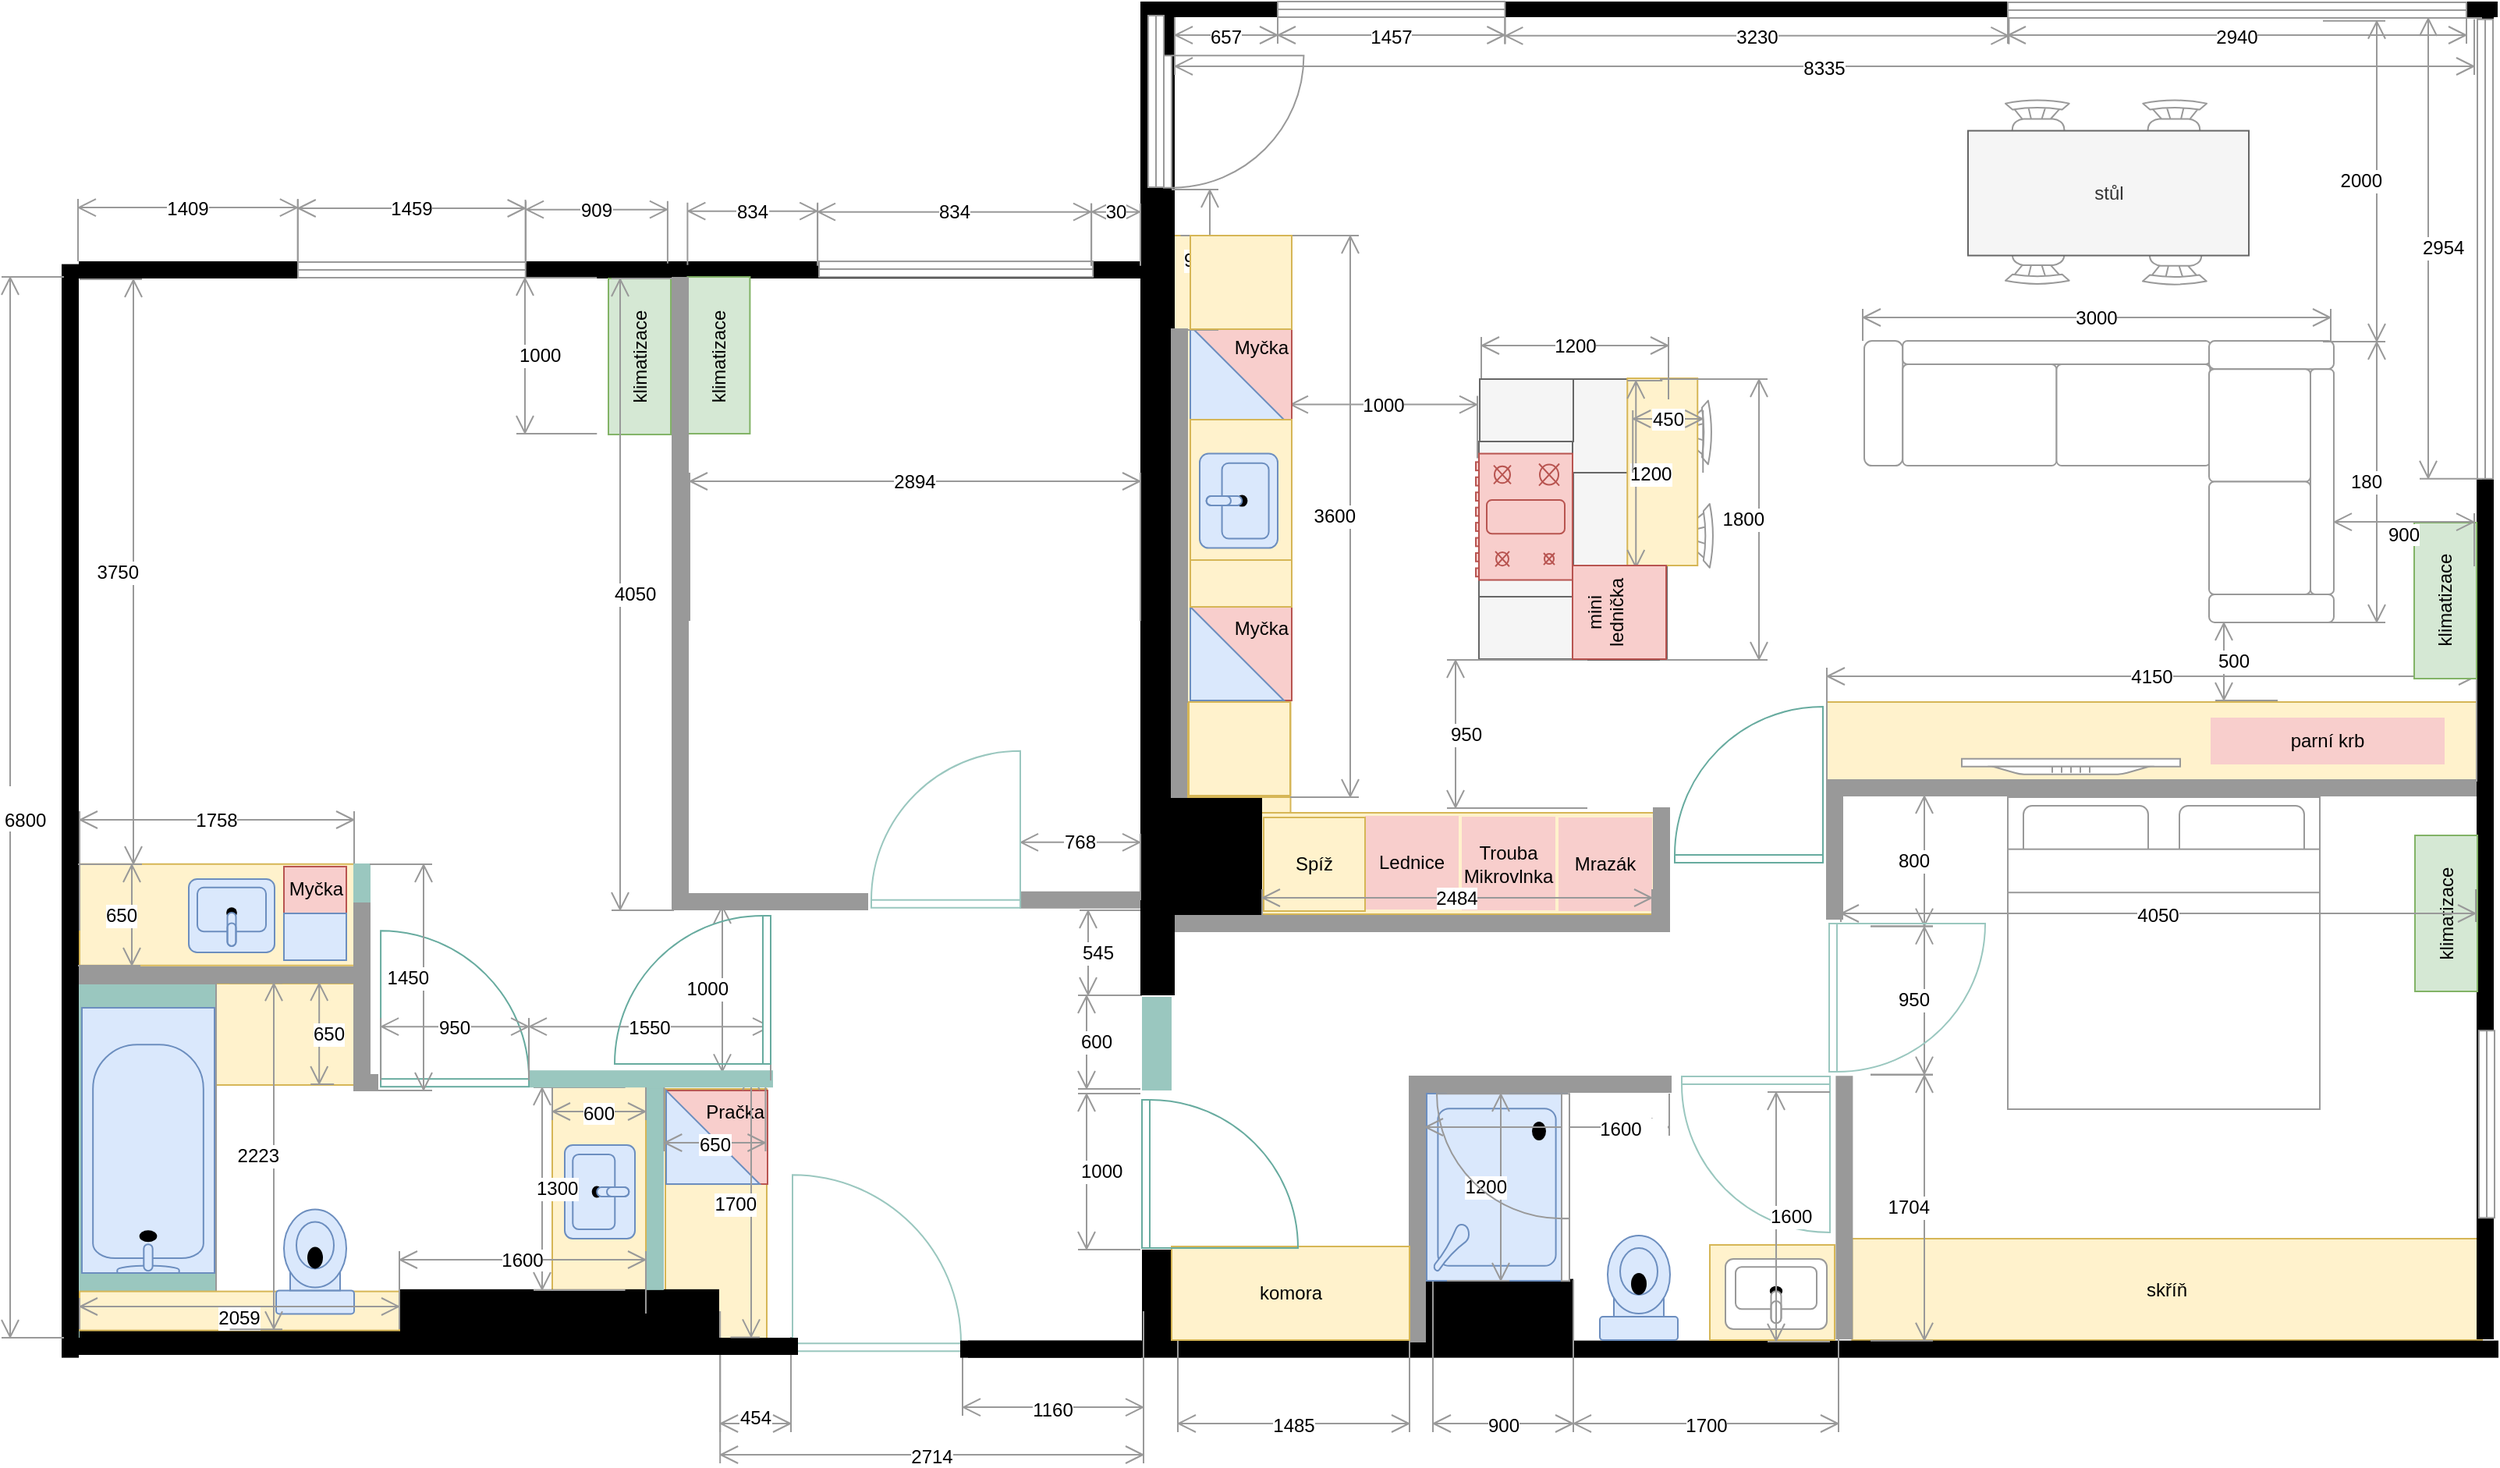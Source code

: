 <mxfile version="20.3.0" type="device" pages="2"><diagram name="final" id="XXkyyG7cjRjCyN1U1evf"><mxGraphModel dx="542" dy="324" grid="1" gridSize="10" guides="1" tooltips="1" connect="1" arrows="1" fold="1" page="1" pageScale="1" pageWidth="1600" pageHeight="900" math="0" shadow="0"><root><mxCell id="Y1d_Y8mFnG5rgUhIbYN4-0"/><mxCell id="Y1d_Y8mFnG5rgUhIbYN4-1" style="" parent="Y1d_Y8mFnG5rgUhIbYN4-0"/><mxCell id="umqtz5LBIBwp-vgU0rbR-0" value="" style="rounded=0;whiteSpace=wrap;html=1;strokeColor=#d6b656;fillColor=#fff2cc;" parent="Y1d_Y8mFnG5rgUhIbYN4-1" vertex="1"><mxGeometry x="840" y="893.5" width="76" height="60" as="geometry"/></mxCell><mxCell id="dlaSFEgbOHSp_Yv1qm88-4" value="" style="rounded=0;whiteSpace=wrap;html=1;strokeColor=#d6b656;fillColor=#fff2cc;" parent="Y1d_Y8mFnG5rgUhIbYN4-1" vertex="1"><mxGeometry x="140" y="1295.88" width="176" height="65" as="geometry"/></mxCell><mxCell id="GzdEVBB69W_I0W28CCbH-23" value="" style="rounded=0;whiteSpace=wrap;html=1;strokeColor=none;fillColor=#9AC7BF;" parent="Y1d_Y8mFnG5rgUhIbYN4-1" vertex="1"><mxGeometry x="821" y="1381" width="19" height="60" as="geometry"/></mxCell><mxCell id="GzdEVBB69W_I0W28CCbH-20" value="" style="rounded=0;whiteSpace=wrap;html=1;strokeColor=#d6b656;fillColor=#fff2cc;" parent="Y1d_Y8mFnG5rgUhIbYN4-1" vertex="1"><mxGeometry x="227.5" y="1372.49" width="90" height="65" as="geometry"/></mxCell><mxCell id="Y1d_Y8mFnG5rgUhIbYN4-9" value="" style="rounded=0;whiteSpace=wrap;html=1;strokeColor=#d6b656;fillColor=#fff2cc;" parent="Y1d_Y8mFnG5rgUhIbYN4-1" vertex="1"><mxGeometry x="1260" y="1192" width="416.5" height="50" as="geometry"/></mxCell><mxCell id="kgIcj0SSi13MYvcokUcW-0" value="parní krb" style="rounded=0;whiteSpace=wrap;html=1;strokeColor=none;fillColor=#f8cecc;" parent="Y1d_Y8mFnG5rgUhIbYN4-1" vertex="1"><mxGeometry x="1506" y="1202" width="150" height="30" as="geometry"/></mxCell><mxCell id="Y1d_Y8mFnG5rgUhIbYN4-94" value="" style="rounded=0;whiteSpace=wrap;html=1;strokeColor=#666666;fillColor=#f5f5f5;fontColor=#333333;" parent="Y1d_Y8mFnG5rgUhIbYN4-1" vertex="1"><mxGeometry x="1037.5" y="985" width="120" height="180" as="geometry"/></mxCell><mxCell id="7KxGRzgdTxqcZrLjXmd6-15" value="" style="rounded=0;whiteSpace=wrap;html=1;strokeColor=#666666;fillColor=#f5f5f5;fontColor=#333333;" parent="Y1d_Y8mFnG5rgUhIbYN4-1" vertex="1"><mxGeometry x="1097.5" y="1045" width="60" height="60" as="geometry"/></mxCell><mxCell id="7KxGRzgdTxqcZrLjXmd6-16" value="" style="rounded=0;whiteSpace=wrap;html=1;strokeColor=#666666;fillColor=#f5f5f5;fontColor=#333333;" parent="Y1d_Y8mFnG5rgUhIbYN4-1" vertex="1"><mxGeometry x="1097.5" y="1105" width="60" height="60" as="geometry"/></mxCell><mxCell id="7KxGRzgdTxqcZrLjXmd6-9" value="" style="rounded=0;whiteSpace=wrap;html=1;strokeColor=#666666;fillColor=#f5f5f5;fontColor=#333333;" parent="Y1d_Y8mFnG5rgUhIbYN4-1" vertex="1"><mxGeometry x="1037" y="1025" width="60" height="100" as="geometry"/></mxCell><mxCell id="Y1d_Y8mFnG5rgUhIbYN4-13" value="" style="rounded=0;whiteSpace=wrap;html=1;strokeColor=#d6b656;fillColor=#fff2cc;" parent="Y1d_Y8mFnG5rgUhIbYN4-1" vertex="1"><mxGeometry x="841" y="893" width="75.25" height="440" as="geometry"/></mxCell><mxCell id="1fnJVqg-X14begiSK9a3-0" value="" style="rounded=0;whiteSpace=wrap;html=1;strokeColor=#999999;fillColor=#9AC7BF;" parent="Y1d_Y8mFnG5rgUhIbYN4-1" vertex="1"><mxGeometry x="137.5" y="1372.49" width="90" height="227.51" as="geometry"/></mxCell><mxCell id="Y1d_Y8mFnG5rgUhIbYN4-2" value="" style="rounded=0;whiteSpace=wrap;html=1;strokeColor=#d6b656;fillColor=#fff2cc;" parent="Y1d_Y8mFnG5rgUhIbYN4-1" vertex="1"><mxGeometry x="890" y="1263" width="259" height="65" as="geometry"/></mxCell><mxCell id="Y1d_Y8mFnG5rgUhIbYN4-3" value="" style="rounded=0;whiteSpace=wrap;html=1;strokeColor=#d6b656;fillColor=#fff2cc;" parent="Y1d_Y8mFnG5rgUhIbYN4-1" vertex="1"><mxGeometry x="515.5" y="1440" width="65" height="165" as="geometry"/></mxCell><mxCell id="Y1d_Y8mFnG5rgUhIbYN4-5" value="" style="rounded=0;whiteSpace=wrap;html=1;strokeColor=#d6b656;fillColor=#fff2cc;" parent="Y1d_Y8mFnG5rgUhIbYN4-1" vertex="1"><mxGeometry x="443" y="1438.51" width="60" height="133.98" as="geometry"/></mxCell><mxCell id="Y1d_Y8mFnG5rgUhIbYN4-6" value="" style="verticalLabelPosition=bottom;html=1;verticalAlign=top;align=center;shape=mxgraph.floorplan.chair;strokeColor=#999999;fillColor=#FFFFFF;direction=west;flipH=1;" parent="Y1d_Y8mFnG5rgUhIbYN4-1" vertex="1"><mxGeometry x="1374.5" y="872.6" width="41" height="52" as="geometry"/></mxCell><mxCell id="Y1d_Y8mFnG5rgUhIbYN4-7" value="" style="verticalLabelPosition=bottom;html=1;verticalAlign=top;align=center;shape=mxgraph.floorplan.chair;strokeColor=#999999;fillColor=#FFFFFF;direction=west;flipH=1;" parent="Y1d_Y8mFnG5rgUhIbYN4-1" vertex="1"><mxGeometry x="1462.5" y="873" width="41" height="52" as="geometry"/></mxCell><mxCell id="Y1d_Y8mFnG5rgUhIbYN4-8" value="" style="verticalLabelPosition=bottom;html=1;verticalAlign=top;align=center;shape=mxgraph.floorplan.couch;strokeColor=#999999;fillColor=#FFFFFF;direction=east;" parent="Y1d_Y8mFnG5rgUhIbYN4-1" vertex="1"><mxGeometry x="1284" y="960.53" width="246.5" height="80" as="geometry"/></mxCell><mxCell id="Y1d_Y8mFnG5rgUhIbYN4-10" value="" style="verticalLabelPosition=bottom;html=1;verticalAlign=top;align=center;shape=mxgraph.floorplan.chair;strokeColor=#999999;fillColor=#FFFFFF;direction=south;" parent="Y1d_Y8mFnG5rgUhIbYN4-1" vertex="1"><mxGeometry x="1135.63" y="1065" width="52" height="41" as="geometry"/></mxCell><mxCell id="Y1d_Y8mFnG5rgUhIbYN4-11" value="" style="verticalLabelPosition=bottom;html=1;verticalAlign=top;align=center;shape=mxgraph.floorplan.chair;strokeColor=#999999;fillColor=#FFFFFF;direction=south;" parent="Y1d_Y8mFnG5rgUhIbYN4-1" vertex="1"><mxGeometry x="1134.63" y="998.77" width="52" height="41" as="geometry"/></mxCell><mxCell id="Y1d_Y8mFnG5rgUhIbYN4-12" value="skříň" style="rounded=0;whiteSpace=wrap;html=1;strokeColor=#d6b656;fillColor=#fff2cc;" parent="Y1d_Y8mFnG5rgUhIbYN4-1" vertex="1"><mxGeometry x="1276.2" y="1536" width="403.8" height="65" as="geometry"/></mxCell><mxCell id="Y1d_Y8mFnG5rgUhIbYN4-14" value="" style="verticalLabelPosition=bottom;html=1;verticalAlign=top;align=center;shape=mxgraph.floorplan.wall;fillColor=strokeColor;strokeColor=#999999;" parent="Y1d_Y8mFnG5rgUhIbYN4-1" vertex="1"><mxGeometry x="1260" y="1242" width="420" height="10" as="geometry"/></mxCell><mxCell id="Y1d_Y8mFnG5rgUhIbYN4-15" value="" style="verticalLabelPosition=bottom;html=1;verticalAlign=top;align=center;shape=mxgraph.floorplan.wall;fillColor=#000000;" parent="Y1d_Y8mFnG5rgUhIbYN4-1" vertex="1"><mxGeometry x="140" y="910" width="380" height="10" as="geometry"/></mxCell><mxCell id="Y1d_Y8mFnG5rgUhIbYN4-16" value="" style="verticalLabelPosition=bottom;html=1;verticalAlign=top;align=center;shape=mxgraph.floorplan.wall;fillColor=#000000;direction=south;" parent="Y1d_Y8mFnG5rgUhIbYN4-1" vertex="1"><mxGeometry x="129" y="911.82" width="10" height="700" as="geometry"/></mxCell><mxCell id="Y1d_Y8mFnG5rgUhIbYN4-17" value="" style="verticalLabelPosition=bottom;html=1;verticalAlign=top;align=center;shape=mxgraph.floorplan.wall;fillColor=#000000;" parent="Y1d_Y8mFnG5rgUhIbYN4-1" vertex="1"><mxGeometry x="520" y="910" width="310" height="10" as="geometry"/></mxCell><mxCell id="Y1d_Y8mFnG5rgUhIbYN4-18" value="" style="verticalLabelPosition=bottom;html=1;verticalAlign=top;align=center;shape=mxgraph.floorplan.wall;fillColor=#000000;strokeColor=none;" parent="Y1d_Y8mFnG5rgUhIbYN4-1" vertex="1"><mxGeometry x="820" y="743" width="870" height="10" as="geometry"/></mxCell><mxCell id="Y1d_Y8mFnG5rgUhIbYN4-19" value="" style="verticalLabelPosition=bottom;html=1;verticalAlign=top;align=center;shape=mxgraph.floorplan.wall;fillColor=#000000;direction=south;" parent="Y1d_Y8mFnG5rgUhIbYN4-1" vertex="1"><mxGeometry x="1677" y="750" width="10" height="850" as="geometry"/></mxCell><mxCell id="Y1d_Y8mFnG5rgUhIbYN4-20" value="" style="verticalLabelPosition=bottom;html=1;verticalAlign=top;align=center;shape=mxgraph.floorplan.wall;fillColor=#000000;" parent="Y1d_Y8mFnG5rgUhIbYN4-1" vertex="1"><mxGeometry x="140" y="1600" width="460" height="10" as="geometry"/></mxCell><mxCell id="Y1d_Y8mFnG5rgUhIbYN4-21" value="" style="verticalLabelPosition=bottom;html=1;verticalAlign=top;align=center;shape=mxgraph.floorplan.wall;fillColor=#000000;" parent="Y1d_Y8mFnG5rgUhIbYN4-1" vertex="1"><mxGeometry x="710" y="1601.82" width="980" height="10" as="geometry"/></mxCell><mxCell id="Y1d_Y8mFnG5rgUhIbYN4-22" value="" style="rounded=0;whiteSpace=wrap;html=1;strokeColor=none;fillColor=#000000;" parent="Y1d_Y8mFnG5rgUhIbYN4-1" vertex="1"><mxGeometry x="820" y="750" width="22" height="580" as="geometry"/></mxCell><mxCell id="Y1d_Y8mFnG5rgUhIbYN4-23" value="" style="rounded=0;whiteSpace=wrap;html=1;strokeColor=none;fillColor=#000000;" parent="Y1d_Y8mFnG5rgUhIbYN4-1" vertex="1"><mxGeometry x="821" y="1543" width="22.5" height="60" as="geometry"/></mxCell><mxCell id="Y1d_Y8mFnG5rgUhIbYN4-25" value="" style="verticalLabelPosition=bottom;html=1;verticalAlign=top;align=center;shape=mxgraph.floorplan.window;strokeColor=#999999;fillColor=#FFFFFF;" parent="Y1d_Y8mFnG5rgUhIbYN4-1" vertex="1"><mxGeometry x="280" y="910" width="145.9" height="10" as="geometry"/></mxCell><mxCell id="Y1d_Y8mFnG5rgUhIbYN4-26" value="" style="verticalLabelPosition=bottom;html=1;verticalAlign=top;align=center;shape=mxgraph.floorplan.window;strokeColor=#999999;fillColor=#FFFFFF;" parent="Y1d_Y8mFnG5rgUhIbYN4-1" vertex="1"><mxGeometry x="614" y="909.53" width="175.6" height="10" as="geometry"/></mxCell><mxCell id="Y1d_Y8mFnG5rgUhIbYN4-27" value="" style="verticalLabelPosition=bottom;html=1;verticalAlign=top;align=center;shape=mxgraph.floorplan.window;strokeColor=#999999;fillColor=#FFFFFF;flipV=1;" parent="Y1d_Y8mFnG5rgUhIbYN4-1" vertex="1"><mxGeometry x="908" y="743" width="145.7" height="10" as="geometry"/></mxCell><mxCell id="Y1d_Y8mFnG5rgUhIbYN4-28" value="" style="verticalLabelPosition=bottom;html=1;verticalAlign=top;align=center;shape=mxgraph.floorplan.window;strokeColor=#999999;fillColor=#FFFFFF;" parent="Y1d_Y8mFnG5rgUhIbYN4-1" vertex="1"><mxGeometry x="1376" y="743.5" width="294" height="10" as="geometry"/></mxCell><mxCell id="Y1d_Y8mFnG5rgUhIbYN4-29" value="" style="verticalLabelPosition=bottom;html=1;verticalAlign=top;align=center;shape=mxgraph.floorplan.window;strokeColor=#999999;fillColor=#FFFFFF;direction=south;" parent="Y1d_Y8mFnG5rgUhIbYN4-1" vertex="1"><mxGeometry x="1678" y="1402.64" width="10" height="120" as="geometry"/></mxCell><mxCell id="Y1d_Y8mFnG5rgUhIbYN4-30" value="" style="verticalLabelPosition=bottom;html=1;verticalAlign=top;align=center;shape=mxgraph.floorplan.window;strokeColor=#999999;fillColor=#FFFFFF;direction=south;" parent="Y1d_Y8mFnG5rgUhIbYN4-1" vertex="1"><mxGeometry x="820" y="752" width="20" height="110" as="geometry"/></mxCell><mxCell id="Y1d_Y8mFnG5rgUhIbYN4-31" value="" style="verticalLabelPosition=bottom;html=1;verticalAlign=top;align=center;shape=mxgraph.floorplan.doorRight;aspect=fixed;strokeColor=#999999;fillColor=#FFFFFF;direction=north;" parent="Y1d_Y8mFnG5rgUhIbYN4-1" vertex="1"><mxGeometry x="835" y="777.64" width="90" height="84.71" as="geometry"/></mxCell><mxCell id="Y1d_Y8mFnG5rgUhIbYN4-33" value="1000" style="shape=dimension;direction=south;whiteSpace=wrap;html=1;align=left;points=[];verticalAlign=middle;labelBackgroundColor=#ffffff;strokeColor=#999999;" parent="Y1d_Y8mFnG5rgUhIbYN4-1" vertex="1"><mxGeometry x="780" y="1443" width="40" height="100" as="geometry"/></mxCell><mxCell id="Y1d_Y8mFnG5rgUhIbYN4-36" value="2714" style="shape=dimension;whiteSpace=wrap;html=1;align=center;points=[];verticalAlign=bottom;spacingBottom=-5;labelBackgroundColor=#ffffff;strokeColor=#999999;" parent="Y1d_Y8mFnG5rgUhIbYN4-1" vertex="1"><mxGeometry x="550.6" y="1582.51" width="271.4" height="97.49" as="geometry"/></mxCell><mxCell id="Y1d_Y8mFnG5rgUhIbYN4-37" value="454" style="shape=dimension;direction=west;whiteSpace=wrap;html=1;align=center;points=[];verticalAlign=bottom;spacingTop=-8;labelBackgroundColor=#ffffff;strokeColor=#999999;flipH=1;flipV=1;" parent="Y1d_Y8mFnG5rgUhIbYN4-1" vertex="1"><mxGeometry x="550.6" y="1599.01" width="45.4" height="60.99" as="geometry"/></mxCell><mxCell id="Y1d_Y8mFnG5rgUhIbYN4-44" value="545" style="shape=dimension;direction=south;whiteSpace=wrap;html=1;align=left;points=[];verticalAlign=middle;labelBackgroundColor=#ffffff;strokeColor=#999999;" parent="Y1d_Y8mFnG5rgUhIbYN4-1" vertex="1"><mxGeometry x="781" y="1325.5" width="40" height="54.5" as="geometry"/></mxCell><mxCell id="Y1d_Y8mFnG5rgUhIbYN4-49" value="2894" style="shape=dimension;direction=west;whiteSpace=wrap;html=1;align=center;points=[];verticalAlign=top;spacingTop=-8;labelBackgroundColor=#ffffff;strokeColor=#999999;fillColor=#999999;" parent="Y1d_Y8mFnG5rgUhIbYN4-1" vertex="1"><mxGeometry x="531" y="1045" width="289" height="95" as="geometry"/></mxCell><mxCell id="Y1d_Y8mFnG5rgUhIbYN4-50" value="1409" style="shape=dimension;direction=west;whiteSpace=wrap;html=1;align=center;points=[];verticalAlign=top;spacingTop=-8;labelBackgroundColor=#ffffff;strokeColor=#999999;fillColor=#999999;" parent="Y1d_Y8mFnG5rgUhIbYN4-1" vertex="1"><mxGeometry x="139" y="869.53" width="140.9" height="40" as="geometry"/></mxCell><mxCell id="Y1d_Y8mFnG5rgUhIbYN4-51" value="1459" style="shape=dimension;direction=west;whiteSpace=wrap;html=1;align=center;points=[];verticalAlign=top;spacingTop=-8;labelBackgroundColor=#ffffff;strokeColor=#999999;fillColor=#999999;" parent="Y1d_Y8mFnG5rgUhIbYN4-1" vertex="1"><mxGeometry x="279.9" y="870" width="145.9" height="40" as="geometry"/></mxCell><mxCell id="Y1d_Y8mFnG5rgUhIbYN4-52" value="909" style="shape=dimension;direction=west;whiteSpace=wrap;html=1;align=center;points=[];verticalAlign=top;spacingTop=-8;labelBackgroundColor=#ffffff;strokeColor=#999999;fillColor=#999999;" parent="Y1d_Y8mFnG5rgUhIbYN4-1" vertex="1"><mxGeometry x="426.05" y="870.82" width="90.9" height="40" as="geometry"/></mxCell><mxCell id="Y1d_Y8mFnG5rgUhIbYN4-53" value="1160" style="shape=dimension;whiteSpace=wrap;html=1;align=center;points=[];verticalAlign=bottom;spacingBottom=-5;labelBackgroundColor=#ffffff;strokeColor=#999999;fillColor=#999999;" parent="Y1d_Y8mFnG5rgUhIbYN4-1" vertex="1"><mxGeometry x="706" y="1609.51" width="116" height="40" as="geometry"/></mxCell><mxCell id="Y1d_Y8mFnG5rgUhIbYN4-54" value="" style="verticalLabelPosition=bottom;html=1;verticalAlign=top;align=center;shape=mxgraph.floorplan.doorRight;aspect=fixed;direction=west;strokeColor=#9AC7BF;" parent="Y1d_Y8mFnG5rgUhIbYN4-1" vertex="1"><mxGeometry x="597" y="1493.37" width="108" height="114.76" as="geometry"/></mxCell><mxCell id="Y1d_Y8mFnG5rgUhIbYN4-55" value="" style="verticalLabelPosition=bottom;html=1;verticalAlign=top;align=center;shape=mxgraph.floorplan.wall;fillColor=#000000;" parent="Y1d_Y8mFnG5rgUhIbYN4-1" vertex="1"><mxGeometry x="705" y="1601.82" width="115" height="10" as="geometry"/></mxCell><mxCell id="Y1d_Y8mFnG5rgUhIbYN4-56" value="834" style="shape=dimension;direction=west;whiteSpace=wrap;html=1;align=center;points=[];verticalAlign=top;spacingTop=-8;labelBackgroundColor=#ffffff;strokeColor=#999999;fillColor=#999999;" parent="Y1d_Y8mFnG5rgUhIbYN4-1" vertex="1"><mxGeometry x="529.7" y="871.82" width="83.4" height="40" as="geometry"/></mxCell><mxCell id="Y1d_Y8mFnG5rgUhIbYN4-57" value="834" style="shape=dimension;direction=west;whiteSpace=wrap;html=1;align=center;points=[];verticalAlign=top;spacingTop=-8;labelBackgroundColor=#ffffff;strokeColor=#999999;fillColor=#999999;" parent="Y1d_Y8mFnG5rgUhIbYN4-1" vertex="1"><mxGeometry x="613" y="872.35" width="175.5" height="40" as="geometry"/></mxCell><mxCell id="Y1d_Y8mFnG5rgUhIbYN4-58" value="30" style="shape=dimension;direction=west;whiteSpace=wrap;html=1;align=center;points=[];verticalAlign=top;spacingTop=-8;labelBackgroundColor=#ffffff;strokeColor=#999999;fillColor=#999999;" parent="Y1d_Y8mFnG5rgUhIbYN4-1" vertex="1"><mxGeometry x="788.6" y="872.35" width="31.4" height="40" as="geometry"/></mxCell><mxCell id="Y1d_Y8mFnG5rgUhIbYN4-59" value="1485" style="shape=dimension;whiteSpace=wrap;html=1;align=center;points=[];verticalAlign=bottom;spacingBottom=-5;labelBackgroundColor=#ffffff;strokeColor=#999999;" parent="Y1d_Y8mFnG5rgUhIbYN4-1" vertex="1"><mxGeometry x="844" y="1562.51" width="148.5" height="97.49" as="geometry"/></mxCell><mxCell id="Y1d_Y8mFnG5rgUhIbYN4-60" value="4150" style="shape=dimension;direction=west;whiteSpace=wrap;html=1;align=center;points=[];verticalAlign=top;spacingTop=-8;labelBackgroundColor=#ffffff;strokeColor=#999999;fillColor=#999999;" parent="Y1d_Y8mFnG5rgUhIbYN4-1" vertex="1"><mxGeometry x="1260" y="1170" width="416.5" height="73" as="geometry"/></mxCell><mxCell id="Y1d_Y8mFnG5rgUhIbYN4-62" value="" style="rounded=0;whiteSpace=wrap;html=1;strokeColor=#999999;fillColor=#999999;" parent="Y1d_Y8mFnG5rgUhIbYN4-1" vertex="1"><mxGeometry x="1260" y="1243" width="10" height="88" as="geometry"/></mxCell><mxCell id="Y1d_Y8mFnG5rgUhIbYN4-63" value="800" style="shape=dimension;direction=north;whiteSpace=wrap;html=1;align=right;points=[];verticalAlign=middle;labelBackgroundColor=#ffffff;strokeColor=#999999;fillColor=#999999;" parent="Y1d_Y8mFnG5rgUhIbYN4-1" vertex="1"><mxGeometry x="1288" y="1252" width="40" height="83.8" as="geometry"/></mxCell><mxCell id="Y1d_Y8mFnG5rgUhIbYN4-64" value="1704" style="shape=dimension;direction=north;whiteSpace=wrap;html=1;align=right;points=[];verticalAlign=middle;labelBackgroundColor=#ffffff;strokeColor=#999999;fillColor=#999999;" parent="Y1d_Y8mFnG5rgUhIbYN4-1" vertex="1"><mxGeometry x="1288" y="1431" width="40" height="170.4" as="geometry"/></mxCell><mxCell id="Y1d_Y8mFnG5rgUhIbYN4-65" value="950" style="shape=dimension;direction=north;whiteSpace=wrap;html=1;align=right;points=[];verticalAlign=middle;labelBackgroundColor=#ffffff;strokeColor=#999999;fillColor=#999999;" parent="Y1d_Y8mFnG5rgUhIbYN4-1" vertex="1"><mxGeometry x="1288" y="1335.8" width="40" height="95" as="geometry"/></mxCell><mxCell id="Y1d_Y8mFnG5rgUhIbYN4-66" value="" style="rounded=0;whiteSpace=wrap;html=1;strokeColor=none;fillColor=#000000;" parent="Y1d_Y8mFnG5rgUhIbYN4-1" vertex="1"><mxGeometry x="1000" y="1561.81" width="97.5" height="40" as="geometry"/></mxCell><mxCell id="Y1d_Y8mFnG5rgUhIbYN4-67" value="900" style="shape=dimension;whiteSpace=wrap;html=1;align=center;points=[];verticalAlign=bottom;spacingBottom=-5;labelBackgroundColor=#ffffff;strokeColor=#999999;" parent="Y1d_Y8mFnG5rgUhIbYN4-1" vertex="1"><mxGeometry x="1007.5" y="1562.51" width="90" height="97.49" as="geometry"/></mxCell><mxCell id="Y1d_Y8mFnG5rgUhIbYN4-68" value="1700" style="shape=dimension;whiteSpace=wrap;html=1;align=center;points=[];verticalAlign=bottom;spacingBottom=-5;labelBackgroundColor=#ffffff;strokeColor=#999999;" parent="Y1d_Y8mFnG5rgUhIbYN4-1" vertex="1"><mxGeometry x="1097.5" y="1562.51" width="170" height="97.49" as="geometry"/></mxCell><mxCell id="Y1d_Y8mFnG5rgUhIbYN4-69" value="" style="rounded=0;whiteSpace=wrap;html=1;strokeColor=none;fillColor=#000000;" parent="Y1d_Y8mFnG5rgUhIbYN4-1" vertex="1"><mxGeometry x="840" y="1253" width="58" height="77" as="geometry"/></mxCell><mxCell id="Y1d_Y8mFnG5rgUhIbYN4-70" value="" style="verticalLabelPosition=bottom;html=1;verticalAlign=top;align=center;shape=mxgraph.floorplan.wall;fillColor=strokeColor;direction=south;strokeColor=#999999;" parent="Y1d_Y8mFnG5rgUhIbYN4-1" vertex="1"><mxGeometry x="840" y="953" width="10" height="300" as="geometry"/></mxCell><mxCell id="Y1d_Y8mFnG5rgUhIbYN4-71" value="3600" style="shape=dimension;direction=north;whiteSpace=wrap;html=1;align=right;points=[];verticalAlign=middle;labelBackgroundColor=#ffffff;strokeColor=#999999;fillColor=#999999;" parent="Y1d_Y8mFnG5rgUhIbYN4-1" vertex="1"><mxGeometry x="845.7" y="893" width="114.3" height="360" as="geometry"/></mxCell><mxCell id="Y1d_Y8mFnG5rgUhIbYN4-75" value="2954" style="shape=dimension;direction=south;whiteSpace=wrap;html=1;align=left;points=[];verticalAlign=middle;labelBackgroundColor=#ffffff;strokeColor=#999999;fillColor=#999999;" parent="Y1d_Y8mFnG5rgUhIbYN4-1" vertex="1"><mxGeometry x="1640" y="753.5" width="40" height="295.4" as="geometry"/></mxCell><mxCell id="Y1d_Y8mFnG5rgUhIbYN4-76" value="" style="verticalLabelPosition=bottom;html=1;verticalAlign=top;align=center;shape=mxgraph.floorplan.window;strokeColor=#999999;fillColor=#FFFFFF;direction=south;" parent="Y1d_Y8mFnG5rgUhIbYN4-1" vertex="1"><mxGeometry x="1677" y="754.4" width="10" height="294.5" as="geometry"/></mxCell><mxCell id="Y1d_Y8mFnG5rgUhIbYN4-77" value="8335" style="shape=dimension;whiteSpace=wrap;html=1;align=center;points=[];verticalAlign=bottom;spacingBottom=-5;labelBackgroundColor=#ffffff;strokeColor=#999999;fillColor=#999999;" parent="Y1d_Y8mFnG5rgUhIbYN4-1" vertex="1"><mxGeometry x="842" y="754.4" width="833" height="35.6" as="geometry"/></mxCell><mxCell id="Y1d_Y8mFnG5rgUhIbYN4-78" value="2940" style="shape=dimension;whiteSpace=wrap;html=1;align=center;points=[];verticalAlign=bottom;spacingBottom=-5;labelBackgroundColor=#ffffff;strokeColor=#999999;fillColor=#999999;" parent="Y1d_Y8mFnG5rgUhIbYN4-1" vertex="1"><mxGeometry x="1376" y="750" width="294" height="20" as="geometry"/></mxCell><mxCell id="Y1d_Y8mFnG5rgUhIbYN4-79" value="657" style="shape=dimension;whiteSpace=wrap;html=1;align=center;points=[];verticalAlign=bottom;spacingBottom=-5;labelBackgroundColor=#ffffff;strokeColor=#999999;fillColor=#999999;" parent="Y1d_Y8mFnG5rgUhIbYN4-1" vertex="1"><mxGeometry x="842" y="753" width="66" height="17" as="geometry"/></mxCell><mxCell id="Y1d_Y8mFnG5rgUhIbYN4-80" value="1457" style="shape=dimension;whiteSpace=wrap;html=1;align=center;points=[];verticalAlign=bottom;spacingBottom=-5;labelBackgroundColor=#ffffff;strokeColor=#999999;fillColor=#999999;" parent="Y1d_Y8mFnG5rgUhIbYN4-1" vertex="1"><mxGeometry x="908" y="753" width="145.7" height="17" as="geometry"/></mxCell><mxCell id="Y1d_Y8mFnG5rgUhIbYN4-81" value="3230" style="shape=dimension;whiteSpace=wrap;html=1;align=center;points=[];verticalAlign=bottom;spacingBottom=-5;labelBackgroundColor=#ffffff;strokeColor=#999999;fillColor=#999999;" parent="Y1d_Y8mFnG5rgUhIbYN4-1" vertex="1"><mxGeometry x="1053.7" y="753.4" width="323" height="17" as="geometry"/></mxCell><mxCell id="Y1d_Y8mFnG5rgUhIbYN4-82" value="768" style="shape=dimension;direction=west;whiteSpace=wrap;html=1;align=center;points=[];verticalAlign=top;spacingTop=-8;labelBackgroundColor=#ffffff;strokeColor=#999999;fillColor=#999999;" parent="Y1d_Y8mFnG5rgUhIbYN4-1" vertex="1"><mxGeometry x="743" y="1276.4" width="77" height="40" as="geometry"/></mxCell><mxCell id="Y1d_Y8mFnG5rgUhIbYN4-83" value="" style="verticalLabelPosition=bottom;html=1;verticalAlign=top;align=center;shape=mxgraph.floorplan.wall;fillColor=strokeColor;strokeColor=#999999;" parent="Y1d_Y8mFnG5rgUhIbYN4-1" vertex="1"><mxGeometry x="743" y="1313.88" width="77" height="10" as="geometry"/></mxCell><mxCell id="Y1d_Y8mFnG5rgUhIbYN4-84" value="" style="verticalLabelPosition=bottom;html=1;verticalAlign=top;align=center;shape=mxgraph.floorplan.doorRight;strokeColor=#9AC7BF;fillColor=none;flipH=0;flipV=1;direction=east;" parent="Y1d_Y8mFnG5rgUhIbYN4-1" vertex="1"><mxGeometry x="647.5" y="1228.38" width="95.5" height="95.5" as="geometry"/></mxCell><mxCell id="Y1d_Y8mFnG5rgUhIbYN4-87" value="&lt;br&gt;6800" style="shape=dimension;direction=south;whiteSpace=wrap;html=1;align=left;points=[];verticalAlign=middle;labelBackgroundColor=#ffffff;strokeColor=#999999;fillColor=#999999;" parent="Y1d_Y8mFnG5rgUhIbYN4-1" vertex="1"><mxGeometry x="90" y="919.53" width="40" height="680" as="geometry"/></mxCell><mxCell id="Y1d_Y8mFnG5rgUhIbYN4-90" value="" style="verticalLabelPosition=bottom;html=1;verticalAlign=top;align=center;shape=mxgraph.floorplan.wallCorner;fillColor=strokeColor;strokeColor=#999999;" parent="Y1d_Y8mFnG5rgUhIbYN4-1" vertex="1"><mxGeometry x="992.5" y="1432" width="167.5" height="170" as="geometry"/></mxCell><mxCell id="Y1d_Y8mFnG5rgUhIbYN4-91" value="" style="verticalLabelPosition=bottom;html=1;verticalAlign=top;align=center;shape=mxgraph.floorplan.wall;fillColor=strokeColor;direction=south;strokeColor=#999999;" parent="Y1d_Y8mFnG5rgUhIbYN4-1" vertex="1"><mxGeometry x="1266.2" y="1432.13" width="10" height="167.87" as="geometry"/></mxCell><mxCell id="Y1d_Y8mFnG5rgUhIbYN4-92" value="Trouba&lt;br&gt;Mikrovlnka" style="rounded=0;whiteSpace=wrap;html=1;strokeColor=none;fillColor=#f8cecc;" parent="Y1d_Y8mFnG5rgUhIbYN4-1" vertex="1"><mxGeometry x="1026" y="1265.53" width="60" height="60" as="geometry"/></mxCell><mxCell id="Y1d_Y8mFnG5rgUhIbYN4-93" value="Mrazák" style="rounded=0;whiteSpace=wrap;html=1;strokeColor=none;fillColor=#f8cecc;" parent="Y1d_Y8mFnG5rgUhIbYN4-1" vertex="1"><mxGeometry x="1088" y="1266" width="60" height="60" as="geometry"/></mxCell><mxCell id="Y1d_Y8mFnG5rgUhIbYN4-95" value="1000" style="shape=dimension;direction=west;whiteSpace=wrap;html=1;align=center;points=[];verticalAlign=top;spacingTop=-8;labelBackgroundColor=#ffffff;strokeColor=#999999;fillColor=#999999;" parent="Y1d_Y8mFnG5rgUhIbYN4-1" vertex="1"><mxGeometry x="916" y="995.77" width="120" height="40" as="geometry"/></mxCell><mxCell id="Y1d_Y8mFnG5rgUhIbYN4-99" value="Myčka" style="rounded=0;whiteSpace=wrap;html=1;strokeColor=#b85450;fillColor=#f8cecc;verticalAlign=top;align=right;" parent="Y1d_Y8mFnG5rgUhIbYN4-1" vertex="1"><mxGeometry x="852" y="951" width="65" height="60" as="geometry"/></mxCell><mxCell id="Y1d_Y8mFnG5rgUhIbYN4-102" value="" style="rounded=0;whiteSpace=wrap;html=1;strokeColor=#d6b656;fillColor=#fff2cc;" parent="Y1d_Y8mFnG5rgUhIbYN4-1" vertex="1"><mxGeometry x="1132.13" y="984.5" width="45" height="120" as="geometry"/></mxCell><mxCell id="Y1d_Y8mFnG5rgUhIbYN4-103" value="" style="verticalLabelPosition=bottom;html=1;verticalAlign=top;align=center;shape=mxgraph.floorplan.doorLeft;strokeColor=#9AC7BF;fillColor=#FFFFFF;direction=north;flipV=1;" parent="Y1d_Y8mFnG5rgUhIbYN4-1" vertex="1"><mxGeometry x="1261.5" y="1334" width="85" height="95" as="geometry"/></mxCell><mxCell id="Y1d_Y8mFnG5rgUhIbYN4-104" value="" style="verticalLabelPosition=bottom;html=1;verticalAlign=top;align=center;shape=mxgraph.floorplan.bed_double;strokeColor=#999999;fillColor=#FFFFFF;direction=east;" parent="Y1d_Y8mFnG5rgUhIbYN4-1" vertex="1"><mxGeometry x="1376" y="1253" width="200" height="200" as="geometry"/></mxCell><mxCell id="Y1d_Y8mFnG5rgUhIbYN4-105" value="" style="verticalLabelPosition=bottom;html=1;verticalAlign=top;align=center;shape=mxgraph.floorplan.shower;strokeColor=#6c8ebf;fillColor=#dae8fc;direction=west;" parent="Y1d_Y8mFnG5rgUhIbYN4-1" vertex="1"><mxGeometry x="1003.5" y="1443" width="90" height="120" as="geometry"/></mxCell><mxCell id="Y1d_Y8mFnG5rgUhIbYN4-106" value="" style="verticalLabelPosition=bottom;html=1;verticalAlign=top;align=center;shape=mxgraph.floorplan.toilet;strokeColor=#6c8ebf;fillColor=#dae8fc;direction=west;" parent="Y1d_Y8mFnG5rgUhIbYN4-1" vertex="1"><mxGeometry x="1114.5" y="1534" width="50" height="67" as="geometry"/></mxCell><mxCell id="Y1d_Y8mFnG5rgUhIbYN4-107" value="" style="verticalLabelPosition=bottom;html=1;verticalAlign=top;align=center;shape=mxgraph.floorplan.doorLeft;strokeColor=#9AC7BF;fillColor=#FFFFFF;direction=east;flipV=0;flipH=1;" parent="Y1d_Y8mFnG5rgUhIbYN4-1" vertex="1"><mxGeometry x="1167" y="1432" width="95" height="85" as="geometry"/></mxCell><mxCell id="Y1d_Y8mFnG5rgUhIbYN4-108" value="" style="verticalLabelPosition=bottom;html=1;verticalAlign=top;align=center;shape=mxgraph.floorplan.range_2;strokeColor=#b85450;fillColor=#f8cecc;direction=south;" parent="Y1d_Y8mFnG5rgUhIbYN4-1" vertex="1"><mxGeometry x="1035" y="1032.77" width="62" height="81" as="geometry"/></mxCell><mxCell id="Y1d_Y8mFnG5rgUhIbYN4-109" value="" style="rounded=0;whiteSpace=wrap;html=1;strokeColor=#d6b656;fillColor=#fff2cc;" parent="Y1d_Y8mFnG5rgUhIbYN4-1" vertex="1"><mxGeometry x="1185" y="1540" width="80" height="61" as="geometry"/></mxCell><mxCell id="Y1d_Y8mFnG5rgUhIbYN4-110" value="" style="verticalLabelPosition=bottom;html=1;verticalAlign=top;align=center;shape=mxgraph.floorplan.sink_2;strokeColor=#999999;fillColor=#FFFFFF;direction=west;" parent="Y1d_Y8mFnG5rgUhIbYN4-1" vertex="1"><mxGeometry x="1195" y="1549.01" width="65" height="45" as="geometry"/></mxCell><mxCell id="Y1d_Y8mFnG5rgUhIbYN4-112" value="" style="verticalLabelPosition=bottom;html=1;verticalAlign=top;align=center;shape=mxgraph.floorplan.couch;strokeColor=#999999;fillColor=#FFFFFF;direction=south;" parent="Y1d_Y8mFnG5rgUhIbYN4-1" vertex="1"><mxGeometry x="1505" y="960.53" width="80" height="180.47" as="geometry"/></mxCell><mxCell id="Y1d_Y8mFnG5rgUhIbYN4-113" value="3000" style="shape=dimension;direction=west;whiteSpace=wrap;html=1;align=center;points=[];verticalAlign=top;spacingTop=-8;labelBackgroundColor=#ffffff;strokeColor=#999999;fillColor=#FFFFFF;" parent="Y1d_Y8mFnG5rgUhIbYN4-1" vertex="1"><mxGeometry x="1283" y="940" width="300" height="20.53" as="geometry"/></mxCell><mxCell id="Y1d_Y8mFnG5rgUhIbYN4-114" value="180" style="shape=dimension;direction=north;whiteSpace=wrap;html=1;align=right;points=[];verticalAlign=middle;labelBackgroundColor=#ffffff;strokeColor=#999999;fillColor=#FFFFFF;" parent="Y1d_Y8mFnG5rgUhIbYN4-1" vertex="1"><mxGeometry x="1578" y="961" width="40" height="180" as="geometry"/></mxCell><mxCell id="Y1d_Y8mFnG5rgUhIbYN4-116" value="komora" style="rounded=0;whiteSpace=wrap;html=1;strokeColor=#d6b656;fillColor=#fff2cc;" parent="Y1d_Y8mFnG5rgUhIbYN4-1" vertex="1"><mxGeometry x="840" y="1541" width="152.5" height="60" as="geometry"/></mxCell><mxCell id="Y1d_Y8mFnG5rgUhIbYN4-117" value="" style="verticalLabelPosition=bottom;html=1;verticalAlign=top;align=center;shape=mxgraph.floorplan.chair;strokeColor=#999999;fillColor=#FFFFFF;direction=east;" parent="Y1d_Y8mFnG5rgUhIbYN4-1" vertex="1"><mxGeometry x="1374.5" y="805.6" width="41" height="52" as="geometry"/></mxCell><mxCell id="Y1d_Y8mFnG5rgUhIbYN4-120" value="" style="verticalLabelPosition=bottom;html=1;verticalAlign=top;align=center;shape=mxgraph.floorplan.bathtub;strokeColor=#6c8ebf;fillColor=#dae8fc;direction=north;" parent="Y1d_Y8mFnG5rgUhIbYN4-1" vertex="1"><mxGeometry x="141.5" y="1388.0" width="85" height="170" as="geometry"/></mxCell><mxCell id="Y1d_Y8mFnG5rgUhIbYN4-122" value="" style="verticalLabelPosition=bottom;html=1;verticalAlign=top;align=center;shape=mxgraph.floorplan.sink_2;strokeColor=#6c8ebf;fillColor=#dae8fc;direction=south;" parent="Y1d_Y8mFnG5rgUhIbYN4-1" vertex="1"><mxGeometry x="451" y="1476" width="45" height="60" as="geometry"/></mxCell><mxCell id="Y1d_Y8mFnG5rgUhIbYN4-125" value="klimatizace" style="rounded=0;whiteSpace=wrap;html=1;labelBackgroundColor=none;strokeColor=#82b366;fillColor=#d5e8d4;flipV=0;direction=south;horizontal=0;" parent="Y1d_Y8mFnG5rgUhIbYN4-1" vertex="1"><mxGeometry x="529.7" y="919.53" width="40" height="100.47" as="geometry"/></mxCell><mxCell id="Y1d_Y8mFnG5rgUhIbYN4-126" value="klimatizace" style="rounded=0;whiteSpace=wrap;html=1;labelBackgroundColor=none;strokeColor=#82b366;fillColor=#d5e8d4;flipV=0;direction=south;horizontal=0;" parent="Y1d_Y8mFnG5rgUhIbYN4-1" vertex="1"><mxGeometry x="479.0" y="920.53" width="40" height="100" as="geometry"/></mxCell><mxCell id="Y1d_Y8mFnG5rgUhIbYN4-127" value="klimatizace" style="rounded=0;whiteSpace=wrap;html=1;labelBackgroundColor=none;strokeColor=#82b366;fillColor=#d5e8d4;flipV=0;direction=south;horizontal=0;" parent="Y1d_Y8mFnG5rgUhIbYN4-1" vertex="1"><mxGeometry x="1636.5" y="1077" width="40" height="100" as="geometry"/></mxCell><mxCell id="hKE0klccG8gRiHH9M2w5-2" value="900" style="shape=dimension;whiteSpace=wrap;html=1;align=center;points=[];verticalAlign=top;spacingBottom=-5;labelBackgroundColor=#ffffff;strokeColor=#999999;fillColor=#999999;direction=west;" parent="Y1d_Y8mFnG5rgUhIbYN4-1" vertex="1"><mxGeometry x="1585" y="1071.03" width="90" height="33.97" as="geometry"/></mxCell><mxCell id="LYYIqsloKghzv0SAlpZV-3" value="1000" style="shape=dimension;direction=south;whiteSpace=wrap;html=1;align=left;points=[];verticalAlign=middle;labelBackgroundColor=#ffffff;strokeColor=#999999;fillColor=#999999;" parent="Y1d_Y8mFnG5rgUhIbYN4-1" vertex="1"><mxGeometry x="420" y="920" width="51.65" height="100" as="geometry"/></mxCell><mxCell id="brY2RmUn6OwE9DQjUiaD-14" value="" style="verticalLabelPosition=bottom;html=1;verticalAlign=top;align=center;shape=mxgraph.floorplan.wallCorner;fillColor=strokeColor;direction=north;strokeColor=#999999;" parent="Y1d_Y8mFnG5rgUhIbYN4-1" vertex="1"><mxGeometry x="520" y="920" width="125" height="405" as="geometry"/></mxCell><mxCell id="uKY2SE72JB_SjaL-Q7u0-0" value="klimatizace" style="rounded=0;whiteSpace=wrap;html=1;labelBackgroundColor=none;strokeColor=#82b366;fillColor=#d5e8d4;flipV=0;direction=north;horizontal=0;verticalAlign=middle;" parent="Y1d_Y8mFnG5rgUhIbYN4-1" vertex="1"><mxGeometry x="1637" y="1277.5" width="40" height="100" as="geometry"/></mxCell><mxCell id="uKY2SE72JB_SjaL-Q7u0-1" value="1800" style="shape=dimension;direction=north;whiteSpace=wrap;html=1;align=right;points=[];verticalAlign=middle;labelBackgroundColor=#ffffff;strokeColor=#999999;" parent="Y1d_Y8mFnG5rgUhIbYN4-1" vertex="1"><mxGeometry x="1153" y="985" width="69" height="180" as="geometry"/></mxCell><mxCell id="uKY2SE72JB_SjaL-Q7u0-2" value="1200" style="shape=dimension;direction=west;whiteSpace=wrap;html=1;align=center;points=[];verticalAlign=top;spacingTop=-8;labelBackgroundColor=#ffffff;strokeColor=#999999;" parent="Y1d_Y8mFnG5rgUhIbYN4-1" vertex="1"><mxGeometry x="1038.5" y="958" width="120" height="40" as="geometry"/></mxCell><mxCell id="uKY2SE72JB_SjaL-Q7u0-3" value="Lednice" style="rounded=0;whiteSpace=wrap;html=1;strokeColor=none;fillColor=#f8cecc;" parent="Y1d_Y8mFnG5rgUhIbYN4-1" vertex="1"><mxGeometry x="964" y="1265" width="60" height="60" as="geometry"/></mxCell><mxCell id="uKY2SE72JB_SjaL-Q7u0-4" value="Spíž" style="rounded=0;whiteSpace=wrap;html=1;strokeColor=#d6b656;fillColor=#fff2cc;" parent="Y1d_Y8mFnG5rgUhIbYN4-1" vertex="1"><mxGeometry x="899" y="1266" width="65" height="60" as="geometry"/></mxCell><mxCell id="uKY2SE72JB_SjaL-Q7u0-5" value="" style="rounded=0;whiteSpace=wrap;html=1;strokeColor=#d6b656;fillColor=#fff2cc;" parent="Y1d_Y8mFnG5rgUhIbYN4-1" vertex="1"><mxGeometry x="850.5" y="1193" width="65" height="60" as="geometry"/></mxCell><mxCell id="Y1d_Y8mFnG5rgUhIbYN4-74" value="2484" style="shape=dimension;direction=west;whiteSpace=wrap;html=1;align=center;points=[];verticalAlign=top;spacingTop=-8;labelBackgroundColor=#ffffff;strokeColor=#999999;fillColor=#999999;" parent="Y1d_Y8mFnG5rgUhIbYN4-1" vertex="1"><mxGeometry x="898" y="1312" width="250" height="19" as="geometry"/></mxCell><mxCell id="Y1d_Y8mFnG5rgUhIbYN4-111" value="" style="verticalLabelPosition=bottom;html=1;verticalAlign=top;align=center;shape=mxgraph.floorplan.flat_tv;strokeColor=#999999;fillColor=#FFFFFF;direction=west;" parent="Y1d_Y8mFnG5rgUhIbYN4-1" vertex="1"><mxGeometry x="1346.5" y="1228.38" width="140" height="10" as="geometry"/></mxCell><mxCell id="7KxGRzgdTxqcZrLjXmd6-3" value="1200" style="shape=dimension;direction=south;whiteSpace=wrap;html=1;align=left;points=[];verticalAlign=middle;labelBackgroundColor=#ffffff;strokeColor=#999999;" parent="Y1d_Y8mFnG5rgUhIbYN4-1" vertex="1"><mxGeometry x="1132.13" y="986" width="22.5" height="120" as="geometry"/></mxCell><mxCell id="7KxGRzgdTxqcZrLjXmd6-4" value="450" style="shape=dimension;direction=west;whiteSpace=wrap;html=1;align=center;points=[];verticalAlign=top;spacingTop=-8;labelBackgroundColor=#ffffff;strokeColor=#999999;" parent="Y1d_Y8mFnG5rgUhIbYN4-1" vertex="1"><mxGeometry x="1135.63" y="1005" width="45" height="40" as="geometry"/></mxCell><mxCell id="7KxGRzgdTxqcZrLjXmd6-10" value="" style="rounded=0;whiteSpace=wrap;html=1;strokeColor=#666666;fillColor=#f5f5f5;fontColor=#333333;" parent="Y1d_Y8mFnG5rgUhIbYN4-1" vertex="1"><mxGeometry x="1037.5" y="985" width="60" height="40" as="geometry"/></mxCell><mxCell id="7KxGRzgdTxqcZrLjXmd6-11" value="" style="rounded=0;whiteSpace=wrap;html=1;strokeColor=#666666;fillColor=#f5f5f5;fontColor=#333333;" parent="Y1d_Y8mFnG5rgUhIbYN4-1" vertex="1"><mxGeometry x="1037" y="1124.5" width="60" height="40" as="geometry"/></mxCell><mxCell id="7KxGRzgdTxqcZrLjXmd6-19" value="" style="verticalLabelPosition=bottom;verticalAlign=top;html=1;shape=mxgraph.basic.orthogonal_triangle;strokeColor=#6c8ebf;fillColor=#dae8fc;" parent="Y1d_Y8mFnG5rgUhIbYN4-1" vertex="1"><mxGeometry x="852" y="951" width="60" height="60" as="geometry"/></mxCell><mxCell id="7KxGRzgdTxqcZrLjXmd6-22" value="950" style="shape=dimension;direction=north;whiteSpace=wrap;html=1;align=left;points=[];verticalAlign=middle;labelBackgroundColor=#ffffff;strokeColor=#999999;fillColor=#999999;flipV=0;flipH=1;" parent="Y1d_Y8mFnG5rgUhIbYN4-1" vertex="1"><mxGeometry x="1016.5" y="1165" width="90" height="95" as="geometry"/></mxCell><mxCell id="7KxGRzgdTxqcZrLjXmd6-13" value="mini&lt;br&gt;lednička" style="rounded=0;whiteSpace=wrap;html=1;strokeColor=#b85450;fillColor=#f8cecc;horizontal=0;verticalAlign=top;" parent="Y1d_Y8mFnG5rgUhIbYN4-1" vertex="1"><mxGeometry x="1097" y="1104.5" width="60" height="60" as="geometry"/></mxCell><mxCell id="dlaSFEgbOHSp_Yv1qm88-2" value="Pračka" style="rounded=0;whiteSpace=wrap;html=1;strokeColor=#b85450;fillColor=#f8cecc;verticalAlign=top;align=right;" parent="Y1d_Y8mFnG5rgUhIbYN4-1" vertex="1"><mxGeometry x="516" y="1441.02" width="65" height="60" as="geometry"/></mxCell><mxCell id="dlaSFEgbOHSp_Yv1qm88-3" value="" style="verticalLabelPosition=bottom;verticalAlign=top;html=1;shape=mxgraph.basic.orthogonal_triangle;strokeColor=#6c8ebf;fillColor=#dae8fc;" parent="Y1d_Y8mFnG5rgUhIbYN4-1" vertex="1"><mxGeometry x="516" y="1441.02" width="60" height="60" as="geometry"/></mxCell><mxCell id="GzdEVBB69W_I0W28CCbH-0" value="" style="verticalLabelPosition=bottom;html=1;verticalAlign=top;align=center;shape=mxgraph.floorplan.wall;fillColor=#000000;" parent="Y1d_Y8mFnG5rgUhIbYN4-1" vertex="1"><mxGeometry x="140" y="1600" width="460" height="10" as="geometry"/></mxCell><mxCell id="GzdEVBB69W_I0W28CCbH-1" value="" style="rounded=0;whiteSpace=wrap;html=1;strokeColor=none;fillColor=#000000;" parent="Y1d_Y8mFnG5rgUhIbYN4-1" vertex="1"><mxGeometry x="345" y="1568.43" width="205" height="31.57" as="geometry"/></mxCell><mxCell id="GzdEVBB69W_I0W28CCbH-2" value="" style="rounded=0;whiteSpace=wrap;html=1;strokeColor=none;fillColor=#000000;" parent="Y1d_Y8mFnG5rgUhIbYN4-1" vertex="1"><mxGeometry x="140" y="1594.13" width="399.6" height="5.87" as="geometry"/></mxCell><mxCell id="GzdEVBB69W_I0W28CCbH-4" value="" style="verticalLabelPosition=bottom;html=1;verticalAlign=top;align=center;shape=mxgraph.floorplan.wallCorner;fillColor=strokeColor;direction=north;strokeColor=#999999;" parent="Y1d_Y8mFnG5rgUhIbYN4-1" vertex="1"><mxGeometry x="316" y="1320" width="15" height="121.02" as="geometry"/></mxCell><mxCell id="GzdEVBB69W_I0W28CCbH-5" value="" style="verticalLabelPosition=bottom;html=1;verticalAlign=top;align=center;shape=mxgraph.floorplan.wall;fillColor=strokeColor;direction=south;strokeColor=#9AC7BF;" parent="Y1d_Y8mFnG5rgUhIbYN4-1" vertex="1"><mxGeometry x="504.0" y="1439.44" width="10" height="128.99" as="geometry"/></mxCell><mxCell id="GzdEVBB69W_I0W28CCbH-8" value="650" style="shape=dimension;whiteSpace=wrap;html=1;align=center;points=[];verticalAlign=bottom;spacingBottom=-5;labelBackgroundColor=#ffffff;strokeColor=#999999;" parent="Y1d_Y8mFnG5rgUhIbYN4-1" vertex="1"><mxGeometry x="514.7" y="1439" width="65" height="41" as="geometry"/></mxCell><mxCell id="GzdEVBB69W_I0W28CCbH-9" value="1700" style="shape=dimension;direction=north;whiteSpace=wrap;html=1;align=right;points=[];verticalAlign=middle;labelBackgroundColor=#ffffff;strokeColor=#999999;" parent="Y1d_Y8mFnG5rgUhIbYN4-1" vertex="1"><mxGeometry x="557.2" y="1429.2" width="18.8" height="170" as="geometry"/></mxCell><mxCell id="GzdEVBB69W_I0W28CCbH-10" value="" style="verticalLabelPosition=bottom;html=1;verticalAlign=top;align=center;shape=mxgraph.floorplan.doorRight;strokeColor=#67AB9F;fillColor=default;flipH=1;flipV=1;" parent="Y1d_Y8mFnG5rgUhIbYN4-1" vertex="1"><mxGeometry x="333.05" y="1342.6" width="95" height="96" as="geometry"/></mxCell><mxCell id="GzdEVBB69W_I0W28CCbH-11" value="1000" style="shape=dimension;direction=north;whiteSpace=wrap;html=1;align=right;points=[];verticalAlign=middle;labelBackgroundColor=#ffffff;strokeColor=#999999;" parent="Y1d_Y8mFnG5rgUhIbYN4-1" vertex="1"><mxGeometry x="520.7" y="1322.57" width="36.8" height="106.63" as="geometry"/></mxCell><mxCell id="GzdEVBB69W_I0W28CCbH-12" value="1300" style="shape=dimension;direction=south;whiteSpace=wrap;html=1;align=left;points=[];verticalAlign=middle;labelBackgroundColor=#ffffff;strokeColor=#999999;" parent="Y1d_Y8mFnG5rgUhIbYN4-1" vertex="1"><mxGeometry x="431" y="1439" width="58.8" height="130" as="geometry"/></mxCell><mxCell id="GzdEVBB69W_I0W28CCbH-13" value="" style="verticalLabelPosition=bottom;html=1;verticalAlign=top;align=center;shape=mxgraph.floorplan.wall;fillColor=strokeColor;strokeColor=#9AC7BF;" parent="Y1d_Y8mFnG5rgUhIbYN4-1" vertex="1"><mxGeometry x="429" y="1428.6" width="155" height="10" as="geometry"/></mxCell><mxCell id="GzdEVBB69W_I0W28CCbH-14" value="1550" style="shape=dimension;direction=west;whiteSpace=wrap;html=1;align=center;points=[];verticalAlign=top;spacingTop=-8;labelBackgroundColor=#ffffff;strokeColor=#999999;" parent="Y1d_Y8mFnG5rgUhIbYN4-1" vertex="1"><mxGeometry x="428" y="1394.6" width="155" height="40" as="geometry"/></mxCell><mxCell id="GzdEVBB69W_I0W28CCbH-15" value="950" style="shape=dimension;direction=west;whiteSpace=wrap;html=1;align=center;points=[];verticalAlign=top;spacingTop=-8;labelBackgroundColor=#ffffff;strokeColor=#999999;" parent="Y1d_Y8mFnG5rgUhIbYN4-1" vertex="1"><mxGeometry x="333.05" y="1394.6" width="95" height="40" as="geometry"/></mxCell><mxCell id="GzdEVBB69W_I0W28CCbH-19" value="650" style="shape=dimension;direction=south;whiteSpace=wrap;html=1;align=left;points=[];verticalAlign=middle;labelBackgroundColor=#ffffff;strokeColor=#999999;" parent="Y1d_Y8mFnG5rgUhIbYN4-1" vertex="1"><mxGeometry x="288.1" y="1372" width="15" height="65" as="geometry"/></mxCell><mxCell id="GzdEVBB69W_I0W28CCbH-32" value="" style="verticalLabelPosition=bottom;html=1;verticalAlign=top;align=center;shape=mxgraph.floorplan.sink_2;strokeColor=#6c8ebf;fillColor=#dae8fc;direction=west;" parent="Y1d_Y8mFnG5rgUhIbYN4-1" vertex="1"><mxGeometry x="210" y="1305.5" width="55" height="47" as="geometry"/></mxCell><mxCell id="GzdEVBB69W_I0W28CCbH-3" value="1758" style="shape=dimension;direction=west;whiteSpace=wrap;html=1;align=center;points=[];verticalAlign=top;spacingTop=-8;labelBackgroundColor=#ffffff;strokeColor=#999999;fillColor=#999999;" parent="Y1d_Y8mFnG5rgUhIbYN4-1" vertex="1"><mxGeometry x="140" y="1262" width="176" height="76.5" as="geometry"/></mxCell><mxCell id="Y1d_Y8mFnG5rgUhIbYN4-61" value="4050" style="shape=dimension;whiteSpace=wrap;html=1;align=center;points=[];verticalAlign=bottom;spacingBottom=-5;labelBackgroundColor=#ffffff;strokeColor=#999999;fillColor=#999999;" parent="Y1d_Y8mFnG5rgUhIbYN4-1" vertex="1"><mxGeometry x="1269" y="1312" width="407" height="21" as="geometry"/></mxCell><mxCell id="Ap7oLSMhm5GF9UhIqSU7-0" value="" style="verticalLabelPosition=bottom;html=1;verticalAlign=top;align=center;shape=mxgraph.floorplan.doorRight;strokeColor=#67AB9F;fillColor=default;flipH=1;flipV=1;direction=north;" parent="Y1d_Y8mFnG5rgUhIbYN4-1" vertex="1"><mxGeometry x="487" y="1329" width="96" height="95" as="geometry"/></mxCell><mxCell id="3TkORqp1y7BLOjkKWxrN-0" value="2000" style="shape=dimension;direction=north;whiteSpace=wrap;html=1;align=right;points=[];verticalAlign=middle;labelBackgroundColor=#ffffff;strokeColor=#999999;" parent="Y1d_Y8mFnG5rgUhIbYN4-1" vertex="1"><mxGeometry x="1578" y="755.4" width="40" height="205.6" as="geometry"/></mxCell><mxCell id="3TkORqp1y7BLOjkKWxrN-1" value="" style="verticalLabelPosition=bottom;html=1;verticalAlign=top;align=center;shape=mxgraph.floorplan.wall;fillColor=strokeColor;strokeColor=#999999;" parent="Y1d_Y8mFnG5rgUhIbYN4-1" vertex="1"><mxGeometry x="140" y="1362" width="176" height="10" as="geometry"/></mxCell><mxCell id="GzdEVBB69W_I0W28CCbH-36" value="Myčka" style="rounded=0;whiteSpace=wrap;html=1;strokeColor=#b85450;fillColor=#f8cecc;verticalAlign=top;align=right;" parent="Y1d_Y8mFnG5rgUhIbYN4-1" vertex="1"><mxGeometry x="271" y="1297.5" width="40" height="60" as="geometry"/></mxCell><mxCell id="3TkORqp1y7BLOjkKWxrN-5" value="" style="rounded=0;whiteSpace=wrap;html=1;strokeColor=#6c8ebf;fillColor=#dae8fc;verticalAlign=top;align=right;" parent="Y1d_Y8mFnG5rgUhIbYN4-1" vertex="1"><mxGeometry x="271" y="1327.5" width="40" height="30" as="geometry"/></mxCell><mxCell id="ZM1GiDMBAj-NV1BmSIzO-7" value="" style="rounded=0;whiteSpace=wrap;html=1;strokeColor=#d6b656;fillColor=#fff2cc;" parent="Y1d_Y8mFnG5rgUhIbYN4-1" vertex="1"><mxGeometry x="140" y="1569.81" width="205" height="25" as="geometry"/></mxCell><mxCell id="Y1d_Y8mFnG5rgUhIbYN4-121" value="" style="verticalLabelPosition=bottom;html=1;verticalAlign=top;align=center;shape=mxgraph.floorplan.toilet;strokeColor=#6c8ebf;fillColor=#dae8fc;direction=west;" parent="Y1d_Y8mFnG5rgUhIbYN4-1" vertex="1"><mxGeometry x="266" y="1517.2" width="50" height="67" as="geometry"/></mxCell><mxCell id="GzdEVBB69W_I0W28CCbH-16" value="2059" style="shape=dimension;whiteSpace=wrap;html=1;align=center;points=[];verticalAlign=middle;spacingBottom=-5;labelBackgroundColor=#ffffff;strokeColor=#999999;direction=west;" parent="Y1d_Y8mFnG5rgUhIbYN4-1" vertex="1"><mxGeometry x="140" y="1574" width="205" height="20" as="geometry"/></mxCell><mxCell id="GzdEVBB69W_I0W28CCbH-17" value="2223" style="shape=dimension;direction=north;whiteSpace=wrap;html=1;align=right;points=[];verticalAlign=middle;labelBackgroundColor=#ffffff;strokeColor=#999999;" parent="Y1d_Y8mFnG5rgUhIbYN4-1" vertex="1"><mxGeometry x="236.25" y="1372.13" width="33.75" height="222" as="geometry"/></mxCell><mxCell id="Y1d_Y8mFnG5rgUhIbYN4-124" value="" style="verticalLabelPosition=bottom;html=1;verticalAlign=top;align=center;shape=mxgraph.floorplan.wallCorner;fillColor=strokeColor;direction=west;strokeColor=#999999;flipH=0;" parent="Y1d_Y8mFnG5rgUhIbYN4-1" vertex="1"><mxGeometry x="840" y="1260" width="319" height="79" as="geometry"/></mxCell><mxCell id="Y1d_Y8mFnG5rgUhIbYN4-24" value="" style="rounded=0;whiteSpace=wrap;html=1;strokeColor=none;fillColor=#000000;" parent="Y1d_Y8mFnG5rgUhIbYN4-1" vertex="1"><mxGeometry x="820" y="1319" width="22" height="61" as="geometry"/></mxCell><mxCell id="3TkORqp1y7BLOjkKWxrN-9" value="1600" style="shape=dimension;direction=west;whiteSpace=wrap;html=1;align=center;points=[];verticalAlign=top;spacingTop=-8;labelBackgroundColor=#ffffff;strokeColor=#999999;fillColor=#9AC7BF;" parent="Y1d_Y8mFnG5rgUhIbYN4-1" vertex="1"><mxGeometry x="345" y="1544" width="158" height="40" as="geometry"/></mxCell><mxCell id="3TkORqp1y7BLOjkKWxrN-10" value="600" style="shape=dimension;whiteSpace=wrap;html=1;align=center;points=[];verticalAlign=bottom;spacingBottom=-5;labelBackgroundColor=#ffffff;strokeColor=#999999;fillColor=#9AC7BF;" parent="Y1d_Y8mFnG5rgUhIbYN4-1" vertex="1"><mxGeometry x="443" y="1439" width="60" height="21" as="geometry"/></mxCell><mxCell id="KZ18R1QFfrzqzRtnT_z0-25" value="" style="verticalLabelPosition=bottom;html=1;verticalAlign=top;align=center;shape=mxgraph.floorplan.wall;fillColor=strokeColor;direction=south;strokeColor=#9AC7BF;" parent="Y1d_Y8mFnG5rgUhIbYN4-1" vertex="1"><mxGeometry x="316" y="1296" width="10" height="24" as="geometry"/></mxCell><mxCell id="KZ18R1QFfrzqzRtnT_z0-26" value="1450" style="shape=dimension;direction=north;whiteSpace=wrap;html=1;align=right;points=[];verticalAlign=middle;labelBackgroundColor=#ffffff;strokeColor=#999999;fillColor=#9AC7BF;" parent="Y1d_Y8mFnG5rgUhIbYN4-1" vertex="1"><mxGeometry x="326" y="1296.02" width="40" height="145" as="geometry"/></mxCell><mxCell id="KZ18R1QFfrzqzRtnT_z0-27" value="4050" style="shape=dimension;direction=south;whiteSpace=wrap;html=1;align=left;points=[];verticalAlign=middle;labelBackgroundColor=#ffffff;strokeColor=#999999;fillColor=#999999;" parent="Y1d_Y8mFnG5rgUhIbYN4-1" vertex="1"><mxGeometry x="481" y="920.53" width="40" height="405" as="geometry"/></mxCell><mxCell id="KZ18R1QFfrzqzRtnT_z0-28" value="3750" style="shape=dimension;direction=north;whiteSpace=wrap;html=1;align=right;points=[];verticalAlign=middle;labelBackgroundColor=#ffffff;strokeColor=#999999;fillColor=#999999;" parent="Y1d_Y8mFnG5rgUhIbYN4-1" vertex="1"><mxGeometry x="140" y="921.02" width="40" height="375" as="geometry"/></mxCell><mxCell id="KZ18R1QFfrzqzRtnT_z0-29" value="650" style="shape=dimension;direction=north;whiteSpace=wrap;html=1;align=right;points=[];verticalAlign=middle;labelBackgroundColor=#ffffff;strokeColor=#999999;fillColor=#999999;" parent="Y1d_Y8mFnG5rgUhIbYN4-1" vertex="1"><mxGeometry x="139" y="1296.02" width="40" height="65" as="geometry"/></mxCell><mxCell id="KZ18R1QFfrzqzRtnT_z0-30" value="" style="verticalLabelPosition=bottom;html=1;verticalAlign=top;align=center;shape=mxgraph.floorplan.doorRight;strokeColor=#67AB9F;fillColor=default;flipH=0;flipV=1;" parent="Y1d_Y8mFnG5rgUhIbYN4-1" vertex="1"><mxGeometry x="1162.5" y="1199" width="95" height="96" as="geometry"/></mxCell><mxCell id="KZ18R1QFfrzqzRtnT_z0-31" value="500" style="shape=dimension;direction=south;whiteSpace=wrap;html=1;align=left;points=[];verticalAlign=middle;labelBackgroundColor=#ffffff;strokeColor=#999999;fillColor=#999999;" parent="Y1d_Y8mFnG5rgUhIbYN4-1" vertex="1"><mxGeometry x="1509" y="1141" width="40" height="50" as="geometry"/></mxCell><mxCell id="KZ18R1QFfrzqzRtnT_z0-32" value="" style="verticalLabelPosition=bottom;html=1;verticalAlign=top;align=center;shape=mxgraph.floorplan.chair;strokeColor=#999999;fillColor=#FFFFFF;direction=east;flipH=1;" parent="Y1d_Y8mFnG5rgUhIbYN4-1" vertex="1"><mxGeometry x="1462.5" y="805.6" width="41" height="52" as="geometry"/></mxCell><mxCell id="smixzC6t2mM8zxa2iarH-0" value="stůl" style="rounded=0;whiteSpace=wrap;html=1;strokeColor=#666666;fillColor=#f5f5f5;fontColor=#333333;align=center;" parent="Y1d_Y8mFnG5rgUhIbYN4-1" vertex="1"><mxGeometry x="1350.5" y="825.8" width="180" height="80" as="geometry"/></mxCell><mxCell id="Y1d_Y8mFnG5rgUhIbYN4-73" value="900" style="shape=dimension;direction=north;whiteSpace=wrap;html=1;align=right;points=[];verticalAlign=middle;labelBackgroundColor=#ffffff;strokeColor=#999999;fillColor=#999999;" parent="Y1d_Y8mFnG5rgUhIbYN4-1" vertex="1"><mxGeometry x="840" y="863.5" width="30" height="90" as="geometry"/></mxCell><mxCell id="Z2fJy9DZ3f-tc4UjowA9-0" value="" style="verticalLabelPosition=bottom;html=1;verticalAlign=top;align=center;shape=mxgraph.floorplan.doorRight;strokeColor=#67AB9F;fillColor=default;flipH=0;flipV=1;direction=north;" parent="Y1d_Y8mFnG5rgUhIbYN4-1" vertex="1"><mxGeometry x="821" y="1447" width="96" height="95" as="geometry"/></mxCell><mxCell id="yHXpToMZNT_EMa5coXJ--3" value="600" style="shape=dimension;direction=south;whiteSpace=wrap;html=1;align=left;points=[];verticalAlign=middle;labelBackgroundColor=#ffffff;strokeColor=#999999;" parent="Y1d_Y8mFnG5rgUhIbYN4-1" vertex="1"><mxGeometry x="780" y="1380" width="40" height="60" as="geometry"/></mxCell><mxCell id="KbfqIulilR6e9BPOqfxI-0" value="Myčka" style="rounded=0;whiteSpace=wrap;html=1;strokeColor=#b85450;fillColor=#f8cecc;verticalAlign=top;align=right;" parent="Y1d_Y8mFnG5rgUhIbYN4-1" vertex="1"><mxGeometry x="852" y="1131" width="65" height="60" as="geometry"/></mxCell><mxCell id="KbfqIulilR6e9BPOqfxI-1" value="" style="verticalLabelPosition=bottom;verticalAlign=top;html=1;shape=mxgraph.basic.orthogonal_triangle;strokeColor=#6c8ebf;fillColor=#dae8fc;" parent="Y1d_Y8mFnG5rgUhIbYN4-1" vertex="1"><mxGeometry x="852" y="1131" width="60" height="60" as="geometry"/></mxCell><mxCell id="Mx6d7o16xygTFVoGFhPF-0" value="1600" style="shape=dimension;direction=south;whiteSpace=wrap;html=1;align=left;points=[];verticalAlign=middle;labelBackgroundColor=#ffffff;strokeColor=#999999;" parent="Y1d_Y8mFnG5rgUhIbYN4-1" vertex="1"><mxGeometry x="1222" y="1442" width="40" height="160" as="geometry"/></mxCell><mxCell id="Mx6d7o16xygTFVoGFhPF-1" value="1200" style="shape=dimension;direction=north;whiteSpace=wrap;html=1;align=right;points=[];verticalAlign=middle;labelBackgroundColor=#ffffff;strokeColor=#999999;" parent="Y1d_Y8mFnG5rgUhIbYN4-1" vertex="1"><mxGeometry x="1016.5" y="1443" width="40" height="120" as="geometry"/></mxCell><mxCell id="Mx6d7o16xygTFVoGFhPF-2" value="1600&amp;nbsp; &amp;nbsp; &amp;nbsp;" style="shape=dimension;whiteSpace=wrap;html=1;align=right;points=[];verticalAlign=bottom;spacingBottom=-5;labelBackgroundColor=#ffffff;strokeColor=#999999;" parent="Y1d_Y8mFnG5rgUhIbYN4-1" vertex="1"><mxGeometry x="1002.5" y="1443" width="156.5" height="27" as="geometry"/></mxCell><mxCell id="Mx6d7o16xygTFVoGFhPF-5" value="" style="rounded=0;whiteSpace=wrap;html=1;strokeColor=#d6b656;fillColor=#fff2cc;" parent="Y1d_Y8mFnG5rgUhIbYN4-1" vertex="1"><mxGeometry x="851" y="1192" width="65" height="60" as="geometry"/></mxCell><mxCell id="Mx6d7o16xygTFVoGFhPF-6" value="" style="rounded=0;whiteSpace=wrap;html=1;strokeColor=#d6b656;fillColor=#fff2cc;" parent="Y1d_Y8mFnG5rgUhIbYN4-1" vertex="1"><mxGeometry x="852" y="893" width="65" height="60" as="geometry"/></mxCell><mxCell id="Mx6d7o16xygTFVoGFhPF-7" value="" style="rounded=0;whiteSpace=wrap;html=1;strokeColor=#d6b656;fillColor=#fff2cc;" parent="Y1d_Y8mFnG5rgUhIbYN4-1" vertex="1"><mxGeometry x="852" y="1011" width="65" height="90" as="geometry"/></mxCell><mxCell id="Y1d_Y8mFnG5rgUhIbYN4-101" value="" style="verticalLabelPosition=bottom;html=1;verticalAlign=top;align=center;shape=mxgraph.floorplan.sink_2;strokeColor=#6c8ebf;fillColor=#dae8fc;direction=north;" parent="Y1d_Y8mFnG5rgUhIbYN4-1" vertex="1"><mxGeometry x="858" y="1032.77" width="50" height="60.5" as="geometry"/></mxCell><mxCell id="Mx6d7o16xygTFVoGFhPF-10" value="" style="rounded=0;whiteSpace=wrap;html=1;strokeColor=#d6b656;fillColor=#fff2cc;" parent="Y1d_Y8mFnG5rgUhIbYN4-1" vertex="1"><mxGeometry x="852" y="1101" width="65" height="30" as="geometry"/></mxCell><mxCell id="X9xK4BgGueuU_TTQJe3W-0" value="" style="verticalLabelPosition=bottom;html=1;verticalAlign=top;align=center;shape=mxgraph.floorplan.doorLeft;aspect=fixed;strokeColor=#999999;direction=south;" vertex="1" parent="Y1d_Y8mFnG5rgUhIbYN4-1"><mxGeometry x="1010" y="1443.13" width="85" height="80" as="geometry"/></mxCell><mxCell id="X9xK4BgGueuU_TTQJe3W-1" value="" style="rounded=0;whiteSpace=wrap;html=1;strokeColor=#999999;" vertex="1" parent="Y1d_Y8mFnG5rgUhIbYN4-1"><mxGeometry x="1090" y="1523.13" width="5" height="40" as="geometry"/></mxCell></root></mxGraphModel></diagram><diagram id="U7DVOIPuJKzHC4iSvNJg" name="Page-3"><mxGraphModel dx="1408" dy="-57" grid="1" gridSize="10" guides="1" tooltips="1" connect="1" arrows="1" fold="1" page="1" pageScale="1" pageWidth="1600" pageHeight="900" math="0" shadow="0"><root><mxCell id="0"/><mxCell id="1" parent="0"/><mxCell id="kvAfMjb5PJt1P5JmT6Cp-1" value="" style="group" parent="1" vertex="1" connectable="0"><mxGeometry x="139" y="919.53" width="381" height="477.08" as="geometry"/></mxCell><mxCell id="kvAfMjb5PJt1P5JmT6Cp-2" value="stůl" style="rounded=0;whiteSpace=wrap;html=1;strokeColor=#666666;fillColor=#f5f5f5;rotation=0;fontColor=#333333;direction=north;align=left;" parent="kvAfMjb5PJt1P5JmT6Cp-1" vertex="1"><mxGeometry x="315" width="65" height="100" as="geometry"/></mxCell><mxCell id="kvAfMjb5PJt1P5JmT6Cp-3" value="" style="rounded=0;whiteSpace=wrap;html=1;strokeColor=#d6b656;fillColor=#fff2cc;rotation=1;" parent="kvAfMjb5PJt1P5JmT6Cp-1" vertex="1"><mxGeometry x="1" y="410.34" width="200" height="65" as="geometry"/></mxCell><mxCell id="kvAfMjb5PJt1P5JmT6Cp-4" value="" style="verticalLabelPosition=bottom;html=1;verticalAlign=top;align=center;shape=mxgraph.floorplan.bed_double;strokeColor=#999999;fillColor=#FFFFFF;direction=south;" parent="kvAfMjb5PJt1P5JmT6Cp-1" vertex="1"><mxGeometry x="180" y="100" width="200" height="160" as="geometry"/></mxCell><mxCell id="kvAfMjb5PJt1P5JmT6Cp-5" value="skříň" style="rounded=0;whiteSpace=wrap;html=1;strokeColor=#d6b656;fillColor=#fff2cc;rotation=0;" parent="kvAfMjb5PJt1P5JmT6Cp-1" vertex="1"><mxGeometry x="261" y="261.47" width="120" height="60" as="geometry"/></mxCell><mxCell id="kvAfMjb5PJt1P5JmT6Cp-6" value="skříň" style="rounded=0;whiteSpace=wrap;html=1;strokeColor=#d6b656;fillColor=#fff2cc;rotation=0;" parent="kvAfMjb5PJt1P5JmT6Cp-1" vertex="1"><mxGeometry y="0.47" width="65" height="410" as="geometry"/></mxCell><mxCell id="kvAfMjb5PJt1P5JmT6Cp-7" value="stůl" style="rounded=0;whiteSpace=wrap;html=1;strokeColor=#666666;fillColor=#f5f5f5;rotation=0;fontColor=#333333;direction=north;" parent="kvAfMjb5PJt1P5JmT6Cp-1" vertex="1"><mxGeometry x="181" y="261" width="79.9" height="60.47" as="geometry"/></mxCell><mxCell id="kvAfMjb5PJt1P5JmT6Cp-8" value="Myčka" style="rounded=0;whiteSpace=wrap;html=1;strokeColor=none;fillColor=#f8cecc;" parent="kvAfMjb5PJt1P5JmT6Cp-1" vertex="1"><mxGeometry x="65.0" y="411.47" width="65" height="60" as="geometry"/></mxCell><mxCell id="kvAfMjb5PJt1P5JmT6Cp-9" value="" style="verticalLabelPosition=bottom;html=1;verticalAlign=top;align=center;shape=mxgraph.floorplan.sink_2;strokeColor=#6c8ebf;fillColor=#dae8fc;direction=south;rotation=90;" parent="kvAfMjb5PJt1P5JmT6Cp-1" vertex="1"><mxGeometry x="141" y="420.47" width="45" height="50" as="geometry"/></mxCell><mxCell id="kvAfMjb5PJt1P5JmT6Cp-10" value="" style="verticalLabelPosition=bottom;html=1;verticalAlign=top;align=center;shape=mxgraph.floorplan.range_1;strokeColor=#999999;fillColor=#FFFFFF;direction=north;" parent="kvAfMjb5PJt1P5JmT6Cp-1" vertex="1"><mxGeometry x="5.0" y="341.47" width="62" height="50" as="geometry"/></mxCell><mxCell id="kvAfMjb5PJt1P5JmT6Cp-11" value="Lednice" style="rounded=0;whiteSpace=wrap;html=1;strokeColor=none;fillColor=#f8cecc;" parent="kvAfMjb5PJt1P5JmT6Cp-1" vertex="1"><mxGeometry y="262.47" width="65" height="60" as="geometry"/></mxCell><mxCell id="kvAfMjb5PJt1P5JmT6Cp-12" value="" style="rounded=0;whiteSpace=wrap;html=1;strokeColor=#666666;fillColor=#f5f5f5;rotation=0;fontColor=#333333;direction=north;" parent="kvAfMjb5PJt1P5JmT6Cp-1" vertex="1"><mxGeometry x="121" y="261" width="60" height="60.47" as="geometry"/></mxCell></root></mxGraphModel></diagram></mxfile>